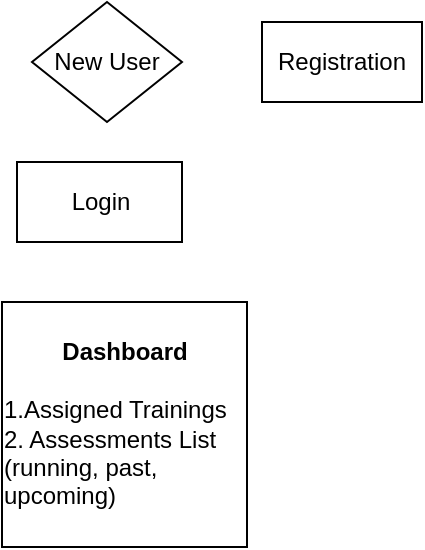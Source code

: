 <mxfile version="27.0.9">
  <diagram name="Page-1" id="fs7zEqEocok4wqV7YWik">
    <mxGraphModel dx="872" dy="534" grid="1" gridSize="10" guides="1" tooltips="1" connect="1" arrows="1" fold="1" page="1" pageScale="1" pageWidth="850" pageHeight="1100" math="0" shadow="0">
      <root>
        <mxCell id="0" />
        <mxCell id="1" parent="0" />
        <mxCell id="q4rNP5gYNwX9MC71njMD-1" value="New User" style="rhombus;whiteSpace=wrap;html=1;" vertex="1" parent="1">
          <mxGeometry x="195" y="20" width="75" height="60" as="geometry" />
        </mxCell>
        <mxCell id="q4rNP5gYNwX9MC71njMD-2" value="Registration" style="rounded=0;whiteSpace=wrap;html=1;" vertex="1" parent="1">
          <mxGeometry x="310" y="30" width="80" height="40" as="geometry" />
        </mxCell>
        <mxCell id="q4rNP5gYNwX9MC71njMD-3" value="Login" style="rounded=0;whiteSpace=wrap;html=1;" vertex="1" parent="1">
          <mxGeometry x="187.5" y="100" width="82.5" height="40" as="geometry" />
        </mxCell>
        <mxCell id="q4rNP5gYNwX9MC71njMD-6" value="&lt;b&gt;Dashboard&lt;/b&gt;&lt;div&gt;&lt;br&gt;&lt;/div&gt;&lt;div style=&quot;text-align: left;&quot;&gt;1.Assigned Trainings&lt;/div&gt;&lt;div style=&quot;text-align: left;&quot;&gt;2. Assessments List (running, past, upcoming)&lt;/div&gt;" style="whiteSpace=wrap;html=1;aspect=fixed;" vertex="1" parent="1">
          <mxGeometry x="180" y="170" width="122.5" height="122.5" as="geometry" />
        </mxCell>
      </root>
    </mxGraphModel>
  </diagram>
</mxfile>
